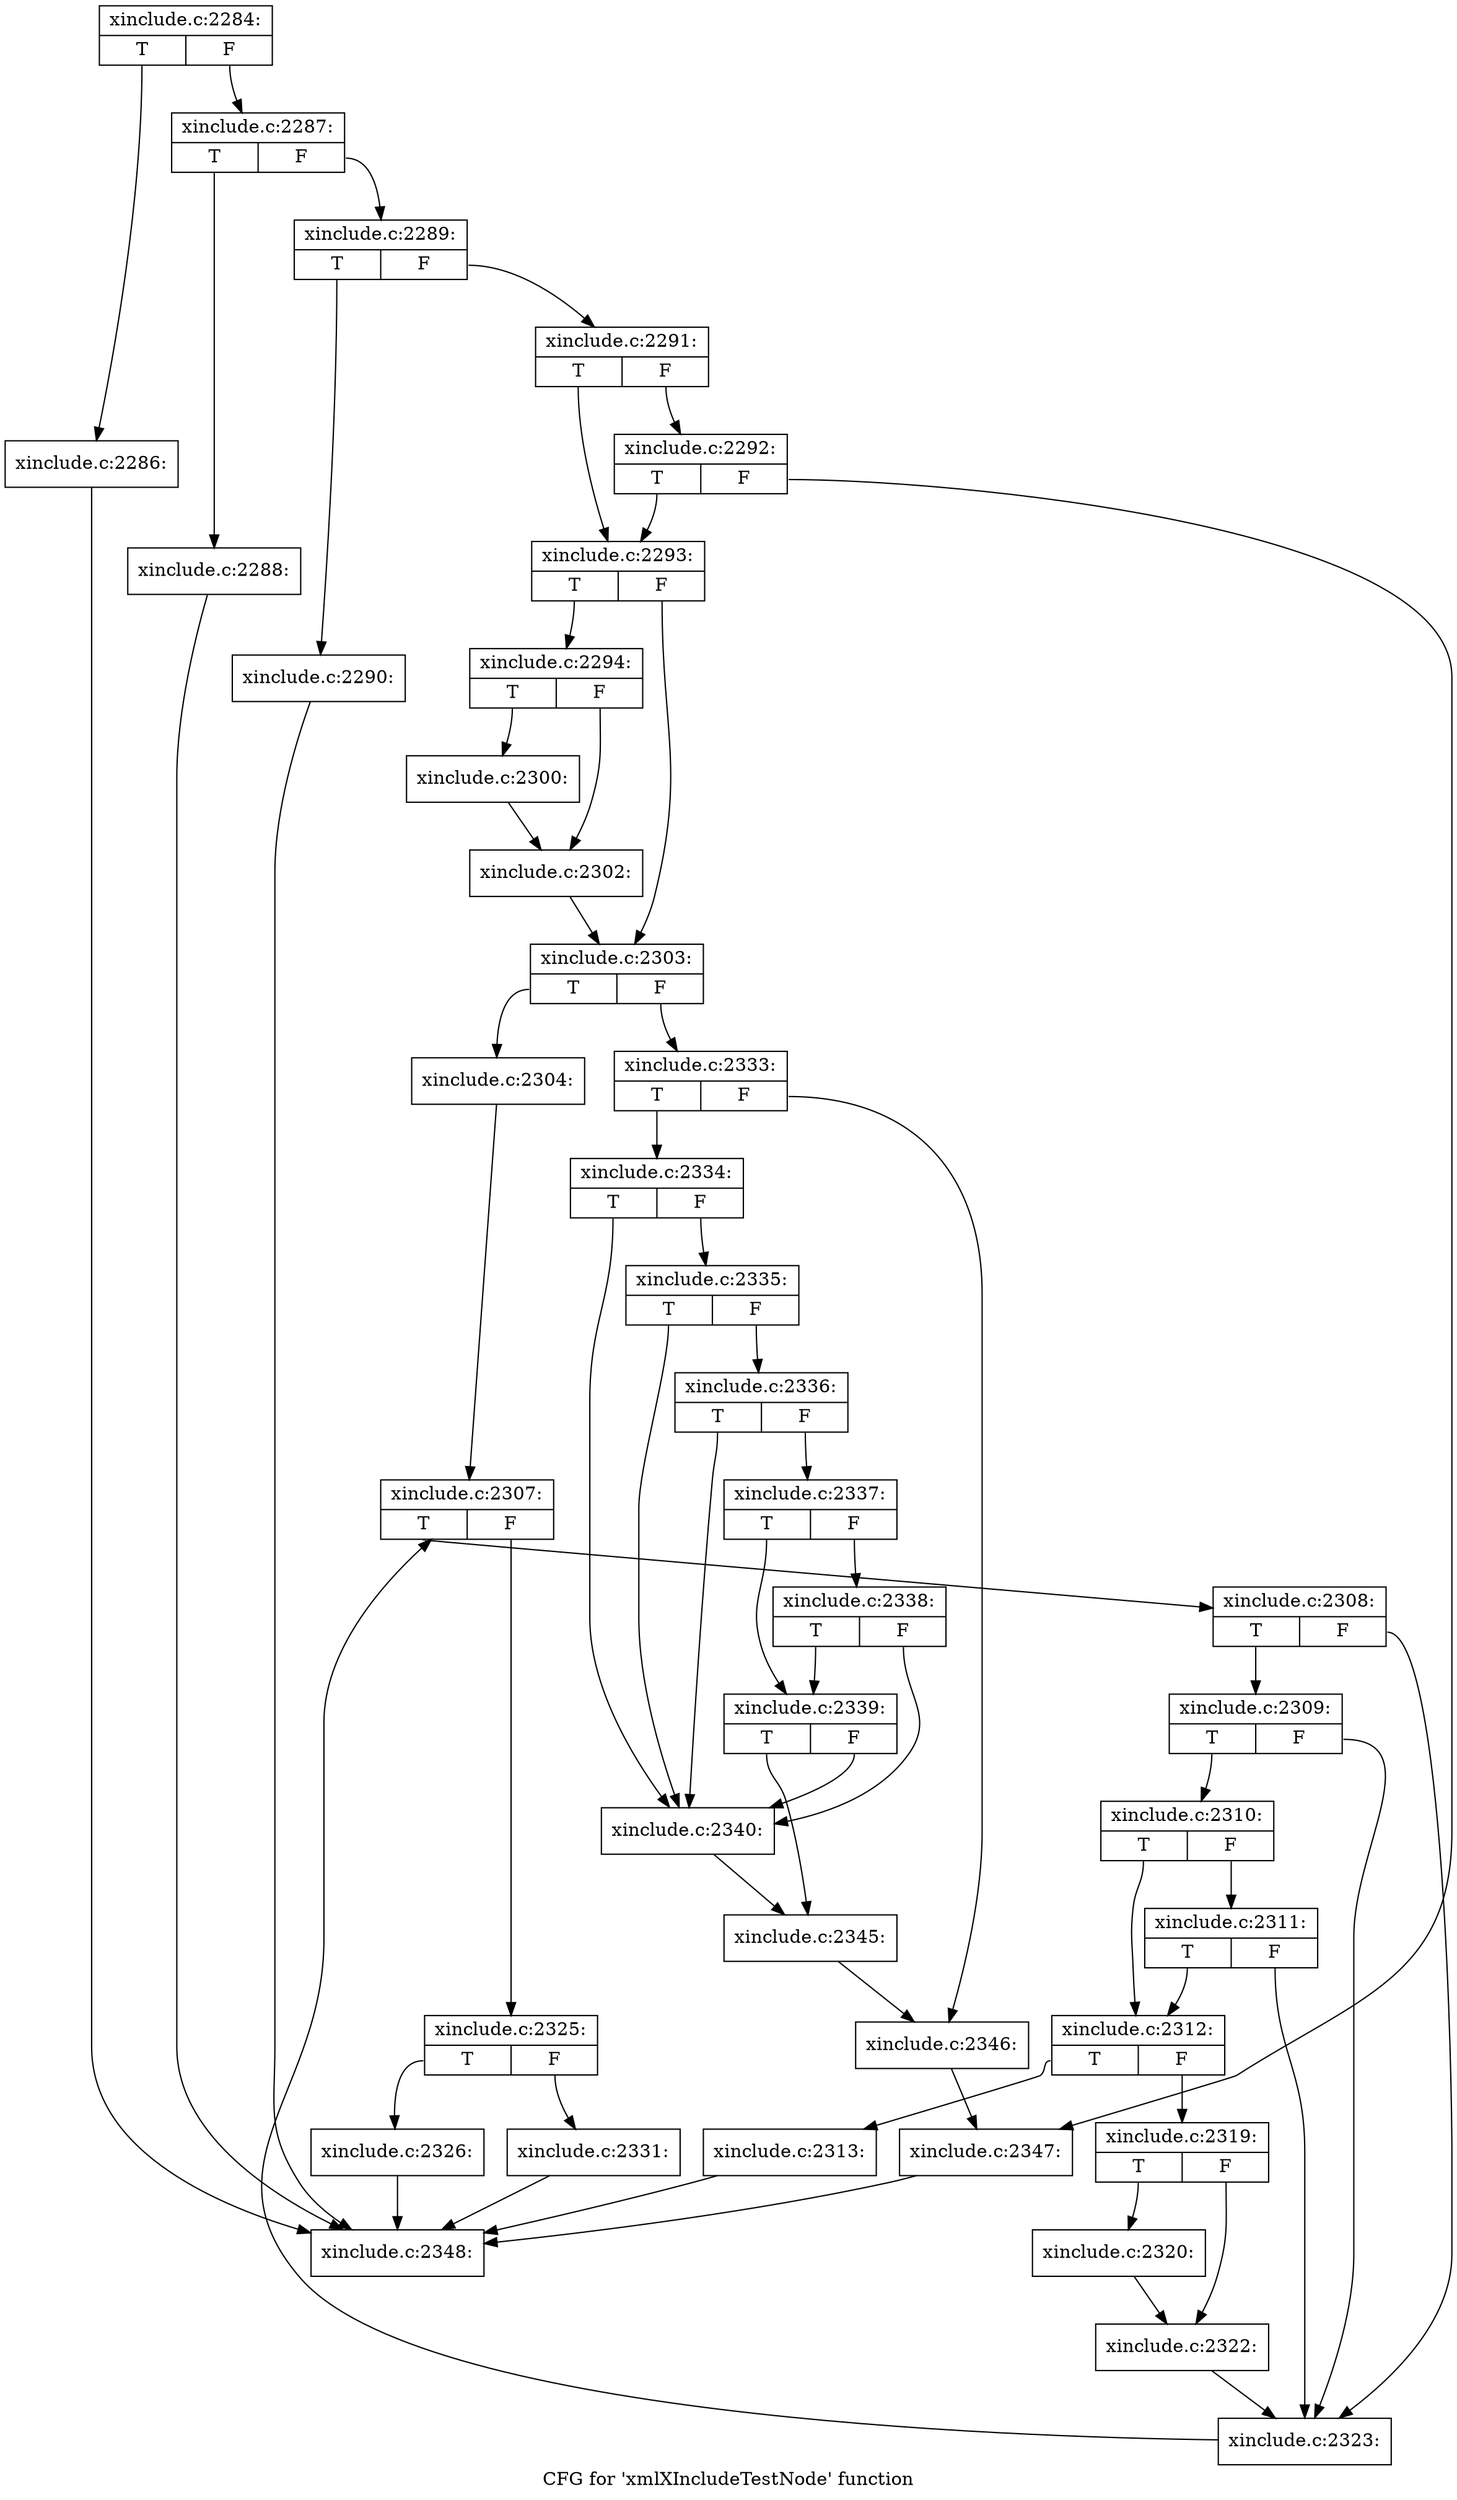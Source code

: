digraph "CFG for 'xmlXIncludeTestNode' function" {
	label="CFG for 'xmlXIncludeTestNode' function";

	Node0x54af9a0 [shape=record,label="{xinclude.c:2284:|{<s0>T|<s1>F}}"];
	Node0x54af9a0:s0 -> Node0x53e5dc0;
	Node0x54af9a0:s1 -> Node0x53e5e10;
	Node0x53e5dc0 [shape=record,label="{xinclude.c:2286:}"];
	Node0x53e5dc0 -> Node0x54afa60;
	Node0x53e5e10 [shape=record,label="{xinclude.c:2287:|{<s0>T|<s1>F}}"];
	Node0x53e5e10:s0 -> Node0x53e68a0;
	Node0x53e5e10:s1 -> Node0x546c460;
	Node0x53e68a0 [shape=record,label="{xinclude.c:2288:}"];
	Node0x53e68a0 -> Node0x54afa60;
	Node0x546c460 [shape=record,label="{xinclude.c:2289:|{<s0>T|<s1>F}}"];
	Node0x546c460:s0 -> Node0x546ca20;
	Node0x546c460:s1 -> Node0x546ca70;
	Node0x546ca20 [shape=record,label="{xinclude.c:2290:}"];
	Node0x546ca20 -> Node0x54afa60;
	Node0x546ca70 [shape=record,label="{xinclude.c:2291:|{<s0>T|<s1>F}}"];
	Node0x546ca70:s0 -> Node0x54b2b80;
	Node0x546ca70:s1 -> Node0x54b2c20;
	Node0x54b2c20 [shape=record,label="{xinclude.c:2292:|{<s0>T|<s1>F}}"];
	Node0x54b2c20:s0 -> Node0x54b2b80;
	Node0x54b2c20:s1 -> Node0x54b2bd0;
	Node0x54b2b80 [shape=record,label="{xinclude.c:2293:|{<s0>T|<s1>F}}"];
	Node0x54b2b80:s0 -> Node0x54b3570;
	Node0x54b2b80:s1 -> Node0x54b41b0;
	Node0x54b3570 [shape=record,label="{xinclude.c:2294:|{<s0>T|<s1>F}}"];
	Node0x54b3570:s0 -> Node0x54b4640;
	Node0x54b3570:s1 -> Node0x54b4690;
	Node0x54b4640 [shape=record,label="{xinclude.c:2300:}"];
	Node0x54b4640 -> Node0x54b4690;
	Node0x54b4690 [shape=record,label="{xinclude.c:2302:}"];
	Node0x54b4690 -> Node0x54b41b0;
	Node0x54b41b0 [shape=record,label="{xinclude.c:2303:|{<s0>T|<s1>F}}"];
	Node0x54b41b0:s0 -> Node0x54b4ef0;
	Node0x54b41b0:s1 -> Node0x54b4f40;
	Node0x54b4ef0 [shape=record,label="{xinclude.c:2304:}"];
	Node0x54b4ef0 -> Node0x54b5d80;
	Node0x54b5d80 [shape=record,label="{xinclude.c:2307:|{<s0>T|<s1>F}}"];
	Node0x54b5d80:s0 -> Node0x54b6130;
	Node0x54b5d80:s1 -> Node0x54b5f60;
	Node0x54b6130 [shape=record,label="{xinclude.c:2308:|{<s0>T|<s1>F}}"];
	Node0x54b6130:s0 -> Node0x54b6390;
	Node0x54b6130:s1 -> Node0x54b62c0;
	Node0x54b6390 [shape=record,label="{xinclude.c:2309:|{<s0>T|<s1>F}}"];
	Node0x54b6390:s0 -> Node0x54b6310;
	Node0x54b6390:s1 -> Node0x54b62c0;
	Node0x54b6310 [shape=record,label="{xinclude.c:2310:|{<s0>T|<s1>F}}"];
	Node0x54b6310:s0 -> Node0x54b6270;
	Node0x54b6310:s1 -> Node0x53f7a10;
	Node0x53f7a10 [shape=record,label="{xinclude.c:2311:|{<s0>T|<s1>F}}"];
	Node0x53f7a10:s0 -> Node0x54b6270;
	Node0x53f7a10:s1 -> Node0x54b62c0;
	Node0x54b6270 [shape=record,label="{xinclude.c:2312:|{<s0>T|<s1>F}}"];
	Node0x54b6270:s0 -> Node0x5496500;
	Node0x54b6270:s1 -> Node0x5496550;
	Node0x5496500 [shape=record,label="{xinclude.c:2313:}"];
	Node0x5496500 -> Node0x54afa60;
	Node0x5496550 [shape=record,label="{xinclude.c:2319:|{<s0>T|<s1>F}}"];
	Node0x5496550:s0 -> Node0x54b8660;
	Node0x5496550:s1 -> Node0x54b86b0;
	Node0x54b8660 [shape=record,label="{xinclude.c:2320:}"];
	Node0x54b8660 -> Node0x54b86b0;
	Node0x54b86b0 [shape=record,label="{xinclude.c:2322:}"];
	Node0x54b86b0 -> Node0x54b62c0;
	Node0x54b62c0 [shape=record,label="{xinclude.c:2323:}"];
	Node0x54b62c0 -> Node0x54b5d80;
	Node0x54b5f60 [shape=record,label="{xinclude.c:2325:|{<s0>T|<s1>F}}"];
	Node0x54b5f60:s0 -> Node0x54b9480;
	Node0x54b5f60:s1 -> Node0x54b94d0;
	Node0x54b9480 [shape=record,label="{xinclude.c:2326:}"];
	Node0x54b9480 -> Node0x54afa60;
	Node0x54b94d0 [shape=record,label="{xinclude.c:2331:}"];
	Node0x54b94d0 -> Node0x54afa60;
	Node0x54b4f40 [shape=record,label="{xinclude.c:2333:|{<s0>T|<s1>F}}"];
	Node0x54b4f40:s0 -> Node0x54ba500;
	Node0x54b4f40:s1 -> Node0x54ba550;
	Node0x54ba500 [shape=record,label="{xinclude.c:2334:|{<s0>T|<s1>F}}"];
	Node0x54ba500:s0 -> Node0x54baa80;
	Node0x54ba500:s1 -> Node0x54baca0;
	Node0x54baca0 [shape=record,label="{xinclude.c:2335:|{<s0>T|<s1>F}}"];
	Node0x54baca0:s0 -> Node0x54baa80;
	Node0x54baca0:s1 -> Node0x54bac20;
	Node0x54bac20 [shape=record,label="{xinclude.c:2336:|{<s0>T|<s1>F}}"];
	Node0x54bac20:s0 -> Node0x54baa80;
	Node0x54bac20:s1 -> Node0x54baba0;
	Node0x54baba0 [shape=record,label="{xinclude.c:2337:|{<s0>T|<s1>F}}"];
	Node0x54baba0:s0 -> Node0x54bab20;
	Node0x54baba0:s1 -> Node0x54bb9a0;
	Node0x54bb9a0 [shape=record,label="{xinclude.c:2338:|{<s0>T|<s1>F}}"];
	Node0x54bb9a0:s0 -> Node0x54bab20;
	Node0x54bb9a0:s1 -> Node0x54baa80;
	Node0x54bab20 [shape=record,label="{xinclude.c:2339:|{<s0>T|<s1>F}}"];
	Node0x54bab20:s0 -> Node0x54baad0;
	Node0x54bab20:s1 -> Node0x54baa80;
	Node0x54baa80 [shape=record,label="{xinclude.c:2340:}"];
	Node0x54baa80 -> Node0x54baad0;
	Node0x54baad0 [shape=record,label="{xinclude.c:2345:}"];
	Node0x54baad0 -> Node0x54ba550;
	Node0x54ba550 [shape=record,label="{xinclude.c:2346:}"];
	Node0x54ba550 -> Node0x54b2bd0;
	Node0x54b2bd0 [shape=record,label="{xinclude.c:2347:}"];
	Node0x54b2bd0 -> Node0x54afa60;
	Node0x54afa60 [shape=record,label="{xinclude.c:2348:}"];
}
